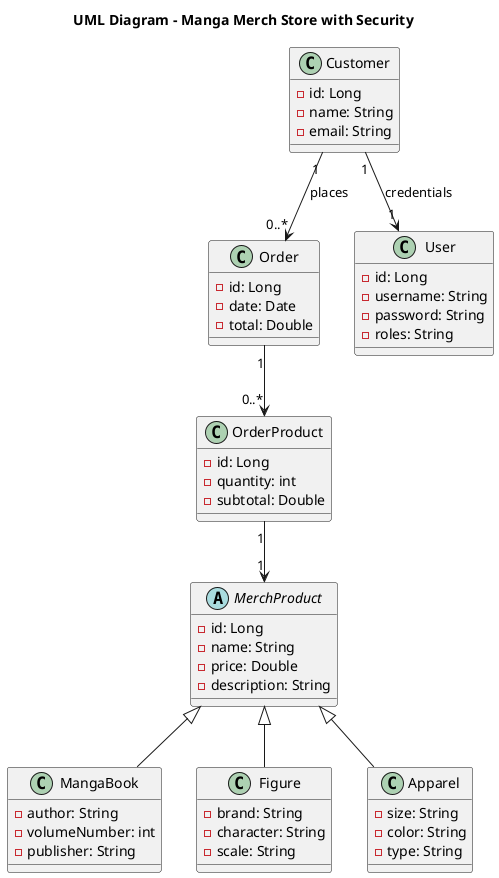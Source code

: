 @startuml
title UML Diagram - Manga Merch Store with Security

abstract class MerchProduct {
  - id: Long
  - name: String
  - price: Double
  - description: String
}

class MangaBook {
  - author: String
  - volumeNumber: int
  - publisher: String
}

class Figure {
  - brand: String
  - character: String
  - scale: String
}

class Apparel {
  - size: String
  - color: String
  - type: String
}

class Customer {
  - id: Long
  - name: String
  - email: String
}

class Order {
  - id: Long
  - date: Date
  - total: Double
}

class OrderProduct {
  - id: Long
  - quantity: int
  - subtotal: Double
}

class User {
  - id: Long
  - username: String
  - password: String
  - roles: String
}

MerchProduct <|-- MangaBook
MerchProduct <|-- Figure
MerchProduct <|-- Apparel

Customer "1" --> "0..*" Order : places
Order "1" --> "0..*" OrderProduct
OrderProduct "1" --> "1" MerchProduct

Customer "1" --> "1" User : credentials
@enduml
